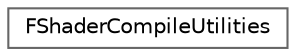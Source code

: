digraph "Graphical Class Hierarchy"
{
 // INTERACTIVE_SVG=YES
 // LATEX_PDF_SIZE
  bgcolor="transparent";
  edge [fontname=Helvetica,fontsize=10,labelfontname=Helvetica,labelfontsize=10];
  node [fontname=Helvetica,fontsize=10,shape=box,height=0.2,width=0.4];
  rankdir="LR";
  Node0 [id="Node000000",label="FShaderCompileUtilities",height=0.2,width=0.4,color="grey40", fillcolor="white", style="filled",URL="$d2/d9c/classFShaderCompileUtilities.html",tooltip=" "];
}
